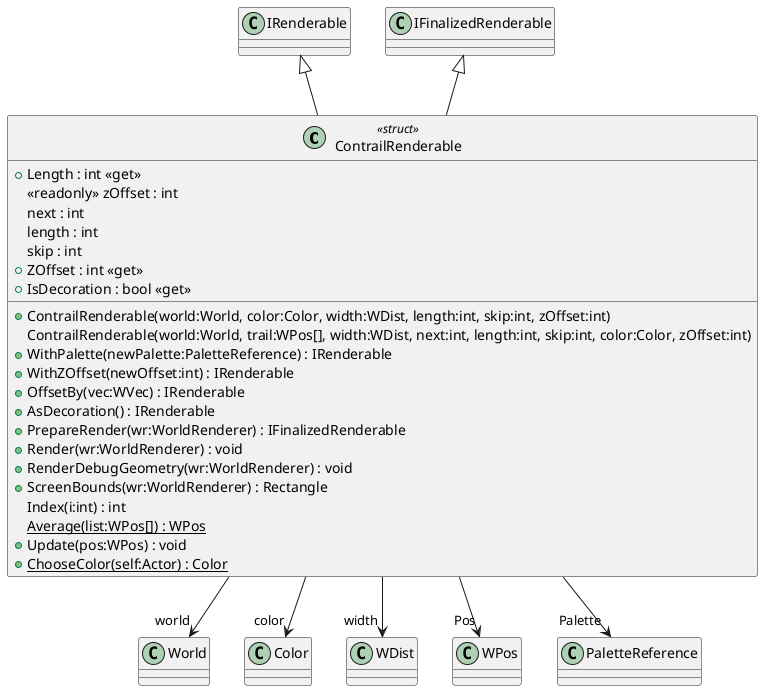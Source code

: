 @startuml
class ContrailRenderable <<struct>> {
    + Length : int <<get>>
    <<readonly>> zOffset : int
    next : int
    length : int
    skip : int
    + ContrailRenderable(world:World, color:Color, width:WDist, length:int, skip:int, zOffset:int)
    ContrailRenderable(world:World, trail:WPos[], width:WDist, next:int, length:int, skip:int, color:Color, zOffset:int)
    + ZOffset : int <<get>>
    + IsDecoration : bool <<get>>
    + WithPalette(newPalette:PaletteReference) : IRenderable
    + WithZOffset(newOffset:int) : IRenderable
    + OffsetBy(vec:WVec) : IRenderable
    + AsDecoration() : IRenderable
    + PrepareRender(wr:WorldRenderer) : IFinalizedRenderable
    + Render(wr:WorldRenderer) : void
    + RenderDebugGeometry(wr:WorldRenderer) : void
    + ScreenBounds(wr:WorldRenderer) : Rectangle
    Index(i:int) : int
    {static} Average(list:WPos[]) : WPos
    + Update(pos:WPos) : void
    + {static} ChooseColor(self:Actor) : Color
}
IRenderable <|-- ContrailRenderable
IFinalizedRenderable <|-- ContrailRenderable
ContrailRenderable --> "world" World
ContrailRenderable --> "color" Color
ContrailRenderable --> "width" WDist
ContrailRenderable --> "Pos" WPos
ContrailRenderable --> "Palette" PaletteReference
@enduml
